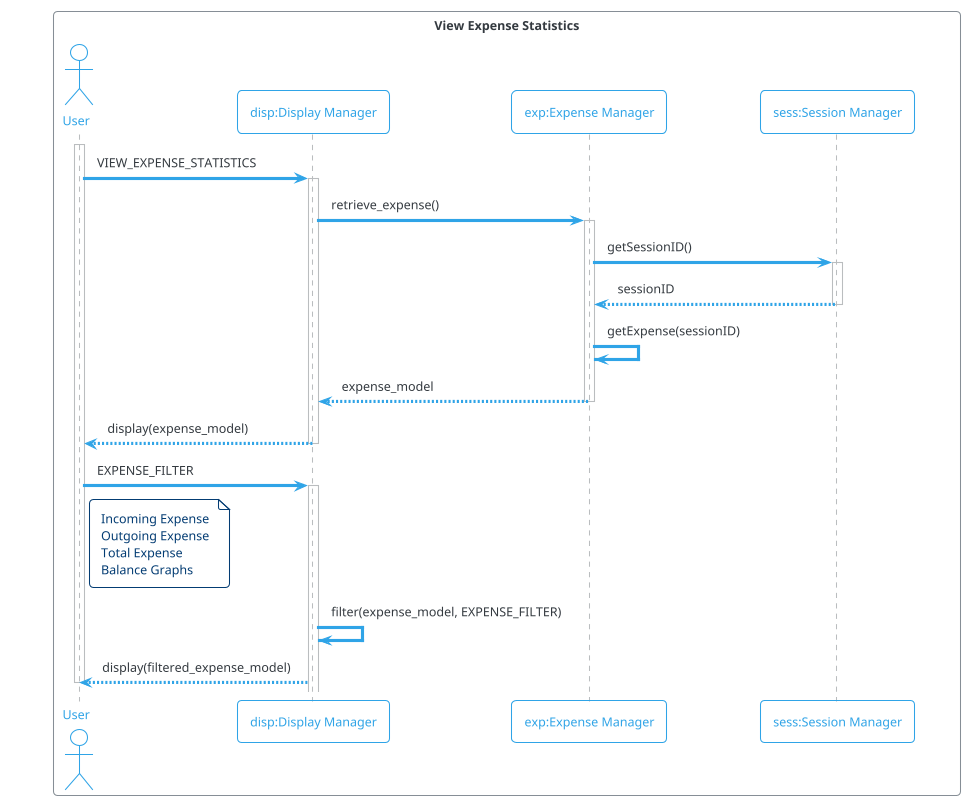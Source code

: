 @startuml
!theme cerulean-outline
box "View Expense Statistics"
actor "User" as user
participant "disp:Display Manager" as disp
participant "exp:Expense Manager" as exp
participant "sess:Session Manager" as sess
end box
activate user
user -> disp ++ : VIEW_EXPENSE_STATISTICS
disp -> exp ++ : retrieve_expense()
exp -> sess ++ : getSessionID()
sess --> exp -- : sessionID 
exp -> exp : getExpense(sessionID)
exp --> disp -- : expense_model
disp --> user -- : display(expense_model)
user -> disp ++ : EXPENSE_FILTER
note right of user
  Incoming Expense
  Outgoing Expense
  Total Expense 
  Balance Graphs
end note
disp -> disp : filter(expense_model, EXPENSE_FILTER)
disp --> user : display(filtered_expense_model)
deactivate user
@enduml